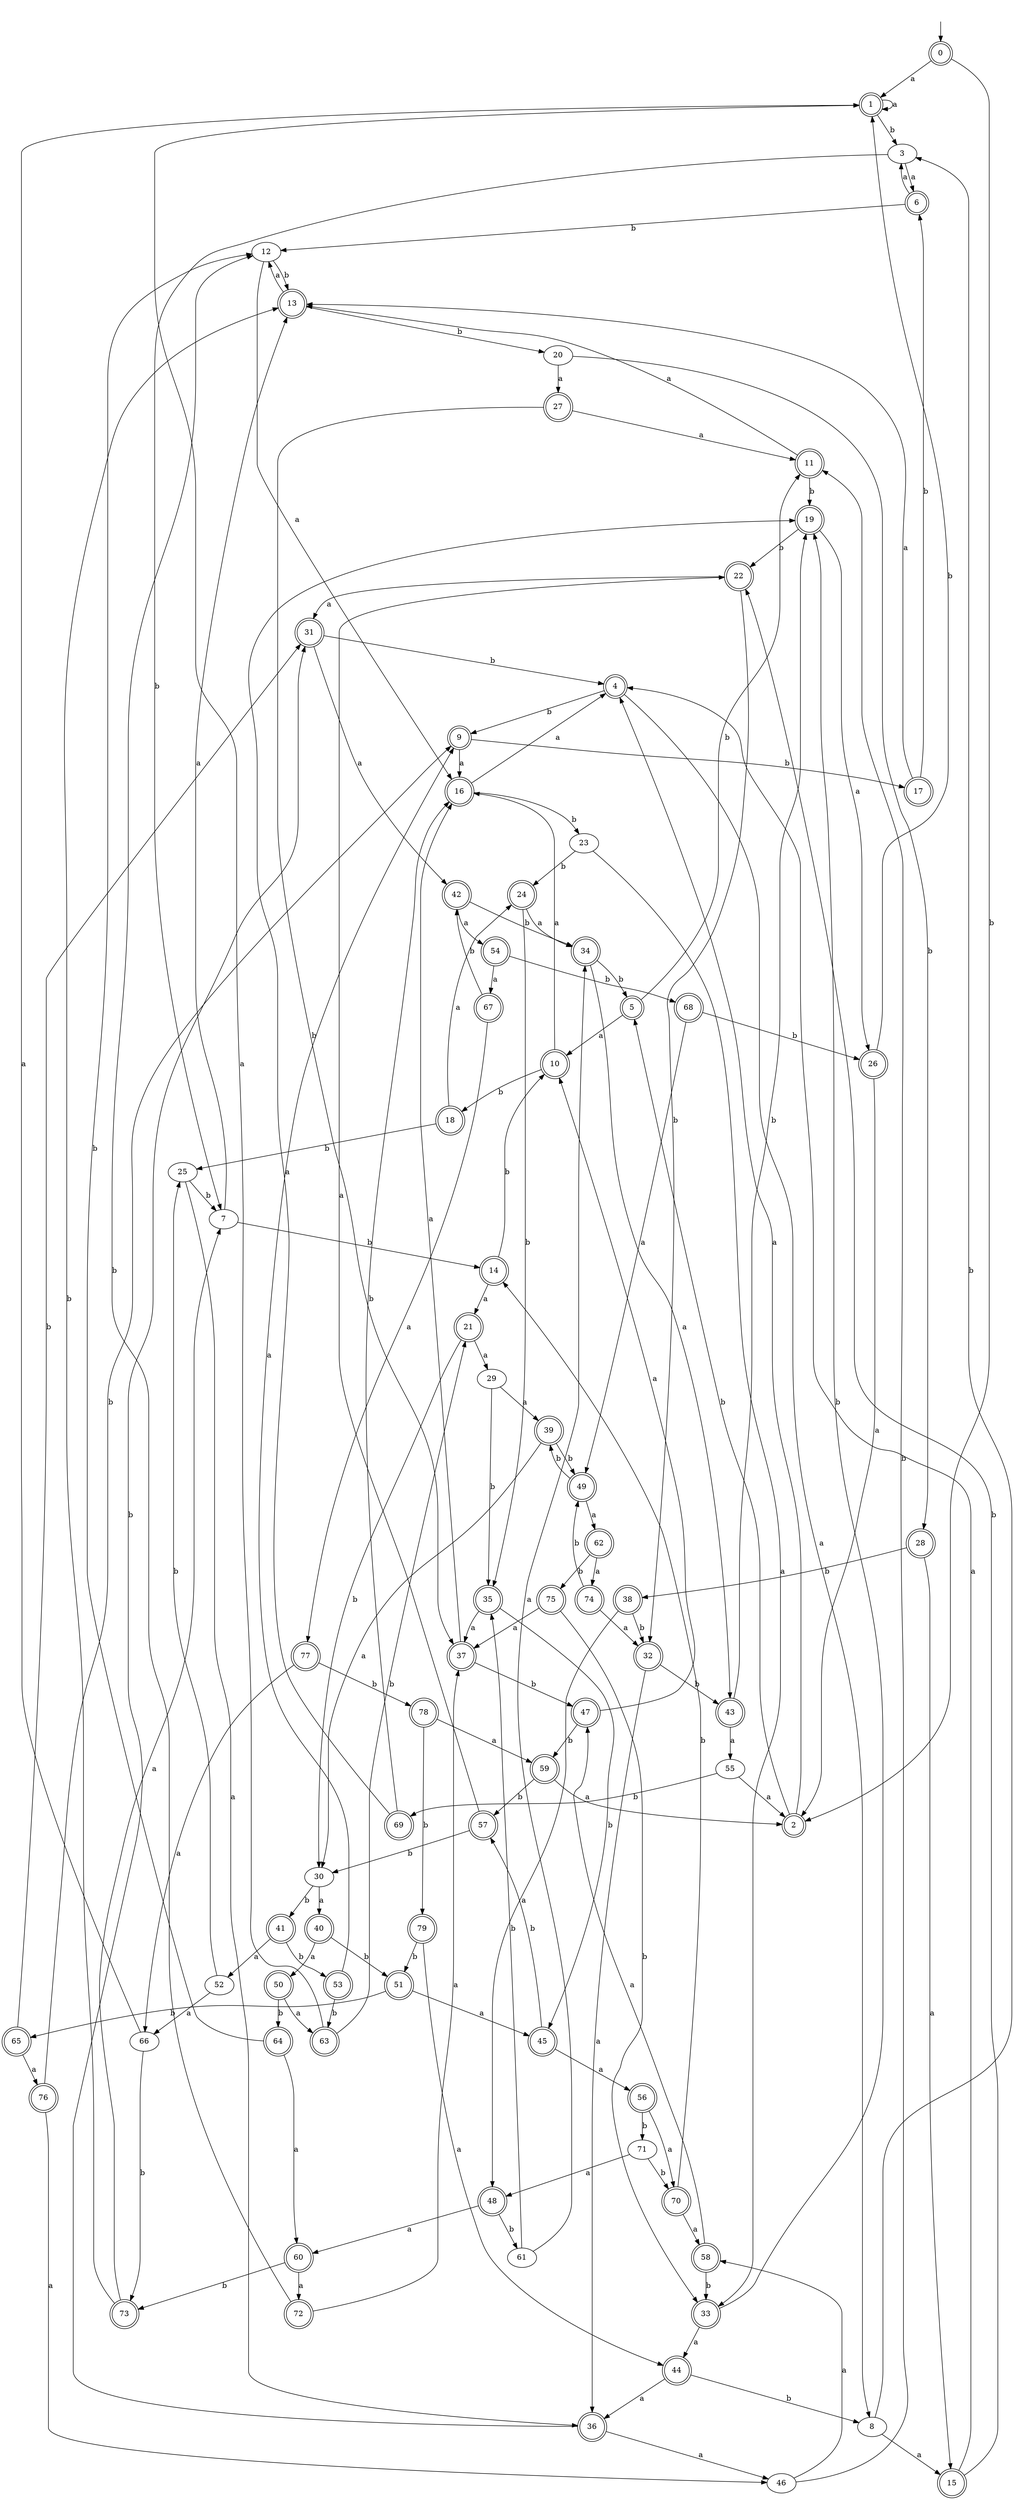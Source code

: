 digraph RandomDFA {
  __start0 [label="", shape=none];
  __start0 -> 0 [label=""];
  0 [shape=circle] [shape=doublecircle]
  0 -> 1 [label="a"]
  0 -> 2 [label="b"]
  1 [shape=doublecircle]
  1 -> 1 [label="a"]
  1 -> 3 [label="b"]
  2 [shape=doublecircle]
  2 -> 4 [label="a"]
  2 -> 5 [label="b"]
  3
  3 -> 6 [label="a"]
  3 -> 7 [label="b"]
  4 [shape=doublecircle]
  4 -> 8 [label="a"]
  4 -> 9 [label="b"]
  5 [shape=doublecircle]
  5 -> 10 [label="a"]
  5 -> 11 [label="b"]
  6 [shape=doublecircle]
  6 -> 3 [label="a"]
  6 -> 12 [label="b"]
  7
  7 -> 13 [label="a"]
  7 -> 14 [label="b"]
  8
  8 -> 15 [label="a"]
  8 -> 3 [label="b"]
  9 [shape=doublecircle]
  9 -> 16 [label="a"]
  9 -> 17 [label="b"]
  10 [shape=doublecircle]
  10 -> 16 [label="a"]
  10 -> 18 [label="b"]
  11 [shape=doublecircle]
  11 -> 13 [label="a"]
  11 -> 19 [label="b"]
  12
  12 -> 16 [label="a"]
  12 -> 13 [label="b"]
  13 [shape=doublecircle]
  13 -> 12 [label="a"]
  13 -> 20 [label="b"]
  14 [shape=doublecircle]
  14 -> 21 [label="a"]
  14 -> 10 [label="b"]
  15 [shape=doublecircle]
  15 -> 4 [label="a"]
  15 -> 22 [label="b"]
  16 [shape=doublecircle]
  16 -> 4 [label="a"]
  16 -> 23 [label="b"]
  17 [shape=doublecircle]
  17 -> 13 [label="a"]
  17 -> 6 [label="b"]
  18 [shape=doublecircle]
  18 -> 24 [label="a"]
  18 -> 25 [label="b"]
  19 [shape=doublecircle]
  19 -> 26 [label="a"]
  19 -> 22 [label="b"]
  20
  20 -> 27 [label="a"]
  20 -> 28 [label="b"]
  21 [shape=doublecircle]
  21 -> 29 [label="a"]
  21 -> 30 [label="b"]
  22 [shape=doublecircle]
  22 -> 31 [label="a"]
  22 -> 32 [label="b"]
  23
  23 -> 33 [label="a"]
  23 -> 24 [label="b"]
  24 [shape=doublecircle]
  24 -> 34 [label="a"]
  24 -> 35 [label="b"]
  25
  25 -> 36 [label="a"]
  25 -> 7 [label="b"]
  26 [shape=doublecircle]
  26 -> 2 [label="a"]
  26 -> 1 [label="b"]
  27 [shape=doublecircle]
  27 -> 11 [label="a"]
  27 -> 37 [label="b"]
  28 [shape=doublecircle]
  28 -> 15 [label="a"]
  28 -> 38 [label="b"]
  29
  29 -> 39 [label="a"]
  29 -> 35 [label="b"]
  30
  30 -> 40 [label="a"]
  30 -> 41 [label="b"]
  31 [shape=doublecircle]
  31 -> 42 [label="a"]
  31 -> 4 [label="b"]
  32 [shape=doublecircle]
  32 -> 36 [label="a"]
  32 -> 43 [label="b"]
  33 [shape=doublecircle]
  33 -> 44 [label="a"]
  33 -> 19 [label="b"]
  34 [shape=doublecircle]
  34 -> 43 [label="a"]
  34 -> 5 [label="b"]
  35 [shape=doublecircle]
  35 -> 37 [label="a"]
  35 -> 45 [label="b"]
  36 [shape=doublecircle]
  36 -> 46 [label="a"]
  36 -> 31 [label="b"]
  37 [shape=doublecircle]
  37 -> 16 [label="a"]
  37 -> 47 [label="b"]
  38 [shape=doublecircle]
  38 -> 48 [label="a"]
  38 -> 32 [label="b"]
  39 [shape=doublecircle]
  39 -> 30 [label="a"]
  39 -> 49 [label="b"]
  40 [shape=doublecircle]
  40 -> 50 [label="a"]
  40 -> 51 [label="b"]
  41 [shape=doublecircle]
  41 -> 52 [label="a"]
  41 -> 53 [label="b"]
  42 [shape=doublecircle]
  42 -> 54 [label="a"]
  42 -> 34 [label="b"]
  43 [shape=doublecircle]
  43 -> 55 [label="a"]
  43 -> 19 [label="b"]
  44 [shape=doublecircle]
  44 -> 36 [label="a"]
  44 -> 8 [label="b"]
  45 [shape=doublecircle]
  45 -> 56 [label="a"]
  45 -> 57 [label="b"]
  46
  46 -> 58 [label="a"]
  46 -> 11 [label="b"]
  47 [shape=doublecircle]
  47 -> 10 [label="a"]
  47 -> 59 [label="b"]
  48 [shape=doublecircle]
  48 -> 60 [label="a"]
  48 -> 61 [label="b"]
  49 [shape=doublecircle]
  49 -> 62 [label="a"]
  49 -> 39 [label="b"]
  50 [shape=doublecircle]
  50 -> 63 [label="a"]
  50 -> 64 [label="b"]
  51 [shape=doublecircle]
  51 -> 45 [label="a"]
  51 -> 65 [label="b"]
  52
  52 -> 66 [label="a"]
  52 -> 25 [label="b"]
  53 [shape=doublecircle]
  53 -> 9 [label="a"]
  53 -> 63 [label="b"]
  54 [shape=doublecircle]
  54 -> 67 [label="a"]
  54 -> 68 [label="b"]
  55
  55 -> 2 [label="a"]
  55 -> 69 [label="b"]
  56 [shape=doublecircle]
  56 -> 70 [label="a"]
  56 -> 71 [label="b"]
  57 [shape=doublecircle]
  57 -> 22 [label="a"]
  57 -> 30 [label="b"]
  58 [shape=doublecircle]
  58 -> 47 [label="a"]
  58 -> 33 [label="b"]
  59 [shape=doublecircle]
  59 -> 2 [label="a"]
  59 -> 57 [label="b"]
  60 [shape=doublecircle]
  60 -> 72 [label="a"]
  60 -> 73 [label="b"]
  61
  61 -> 34 [label="a"]
  61 -> 35 [label="b"]
  62 [shape=doublecircle]
  62 -> 74 [label="a"]
  62 -> 75 [label="b"]
  63 [shape=doublecircle]
  63 -> 1 [label="a"]
  63 -> 21 [label="b"]
  64 [shape=doublecircle]
  64 -> 60 [label="a"]
  64 -> 12 [label="b"]
  65 [shape=doublecircle]
  65 -> 76 [label="a"]
  65 -> 31 [label="b"]
  66
  66 -> 1 [label="a"]
  66 -> 73 [label="b"]
  67 [shape=doublecircle]
  67 -> 77 [label="a"]
  67 -> 42 [label="b"]
  68 [shape=doublecircle]
  68 -> 49 [label="a"]
  68 -> 26 [label="b"]
  69 [shape=doublecircle]
  69 -> 19 [label="a"]
  69 -> 16 [label="b"]
  70 [shape=doublecircle]
  70 -> 58 [label="a"]
  70 -> 14 [label="b"]
  71
  71 -> 48 [label="a"]
  71 -> 70 [label="b"]
  72 [shape=doublecircle]
  72 -> 37 [label="a"]
  72 -> 12 [label="b"]
  73 [shape=doublecircle]
  73 -> 7 [label="a"]
  73 -> 13 [label="b"]
  74 [shape=doublecircle]
  74 -> 32 [label="a"]
  74 -> 49 [label="b"]
  75 [shape=doublecircle]
  75 -> 37 [label="a"]
  75 -> 33 [label="b"]
  76 [shape=doublecircle]
  76 -> 46 [label="a"]
  76 -> 9 [label="b"]
  77 [shape=doublecircle]
  77 -> 66 [label="a"]
  77 -> 78 [label="b"]
  78 [shape=doublecircle]
  78 -> 59 [label="a"]
  78 -> 79 [label="b"]
  79 [shape=doublecircle]
  79 -> 44 [label="a"]
  79 -> 51 [label="b"]
}
